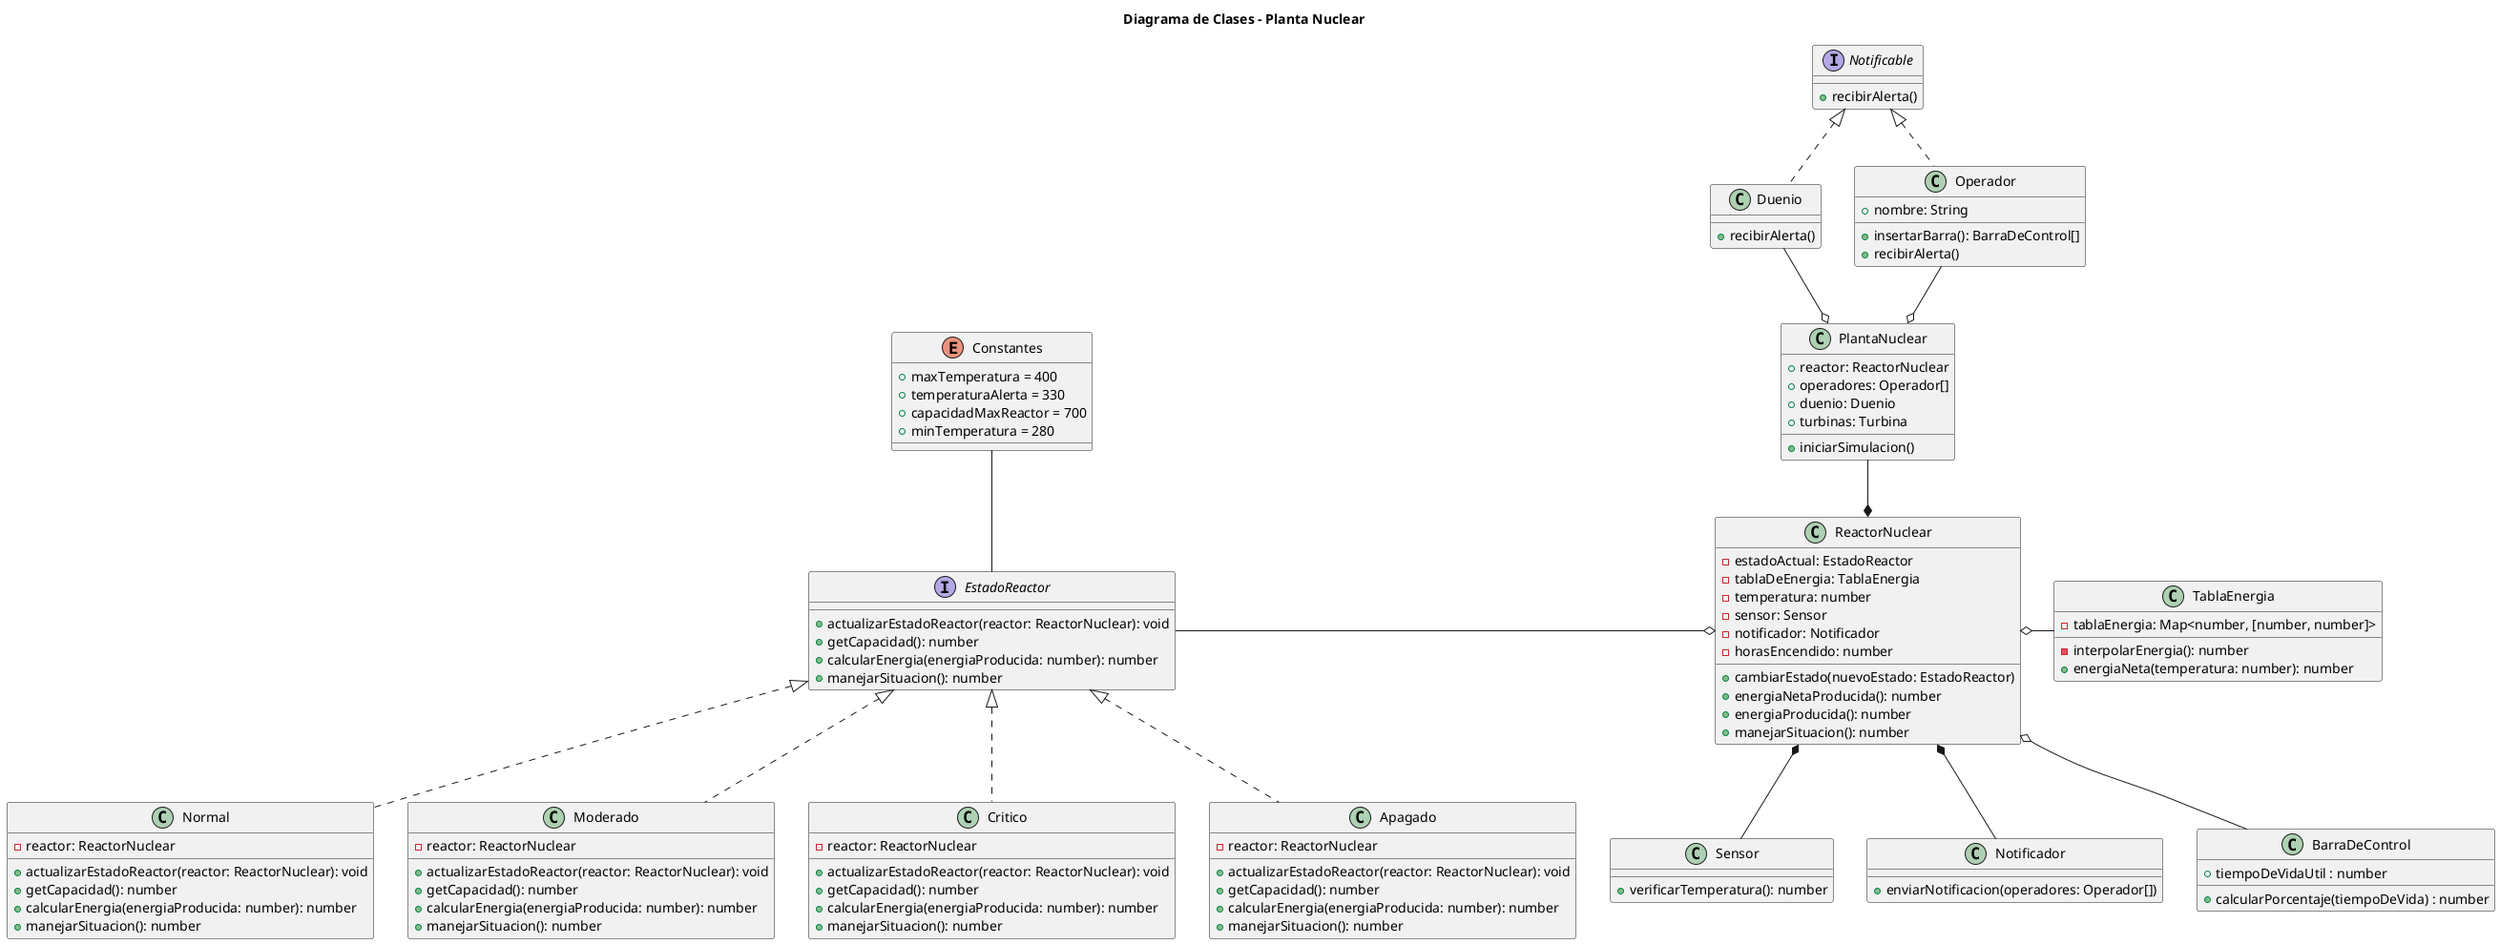 @startuml Planta Nuclear
title Diagrama de Clases - Planta Nuclear

interface Notificable {
    + recibirAlerta()
}

class Duenio implements Notificable {
    + recibirAlerta()
}

class Operador implements Notificable {
    + nombre: String

    + insertarBarra(): BarraDeControl[]
    + recibirAlerta()
}

'class RegistroDeInformacion {}

class PlantaNuclear {
    + reactor: ReactorNuclear
    + operadores: Operador[]
    + duenio: Duenio
    + turbinas: Turbina

    + iniciarSimulacion()
}

class ReactorNuclear {
    - estadoActual: EstadoReactor
    - tablaDeEnergia: TablaEnergia
    - temperatura: number
    - sensor: Sensor
    - notificador: Notificador
    - horasEncendido: number

    + cambiarEstado(nuevoEstado: EstadoReactor)
    + energiaNetaProducida(): number
    + energiaProducida(): number
    + manejarSituacion(): number

    '+ barrasDeControl: BarraDeControl[]
    '+ iniciarReactor()
    '+ pararReactor()
    '+ disminuirTemperatura() 'temperatura - temperatura * %'
}

class Sensor {
    + verificarTemperatura(): number
}

class Notificador {
    + enviarNotificacion(operadores: Operador[])
}

'operador.recibir(reactor)

class BarraDeControl {
    + tiempoDeVidaUtil : number
    
    + calcularPorcentaje(tiempoDeVida) : number
}

class TablaEnergia {
    - tablaEnergia: Map<number, [number, number]>

    - interpolarEnergia(): number
    + energiaNeta(temperatura: number): number
}

Interface EstadoReactor {
    + actualizarEstadoReactor(reactor: ReactorNuclear): void
    + getCapacidad(): number
    + calcularEnergia(energiaProducida: number): number
    + manejarSituacion(): number
}

'class Frio implements Estado {
    '+ getCapacidad(): number
'}

class Normal implements EstadoReactor {
    - reactor: ReactorNuclear
    + actualizarEstadoReactor(reactor: ReactorNuclear): void
    + getCapacidad(): number
    + calcularEnergia(energiaProducida: number): number
    + manejarSituacion(): number
}

class Moderado implements EstadoReactor {
    - reactor: ReactorNuclear
    + actualizarEstadoReactor(reactor: ReactorNuclear): void
    + getCapacidad(): number
    + calcularEnergia(energiaProducida: number): number
    + manejarSituacion(): number
}

class Critico implements EstadoReactor {
    - reactor: ReactorNuclear
    + actualizarEstadoReactor(reactor: ReactorNuclear): void
    + getCapacidad(): number
    + calcularEnergia(energiaProducida: number): number
    + manejarSituacion(): number
}

class Apagado implements EstadoReactor {
    - reactor: ReactorNuclear
    + actualizarEstadoReactor(reactor: ReactorNuclear): void
    + getCapacidad(): number
    + calcularEnergia(energiaProducida: number): number
    + manejarSituacion(): number
}

enum Constantes {
    + maxTemperatura = 400
    + temperaturaAlerta = 330
    + capacidadMaxReactor = 700
    + minTemperatura = 280
}

PlantaNuclear o-u- Operador
PlantaNuclear o-l- Duenio

ReactorNuclear *-u- PlantaNuclear
ReactorNuclear *-- Sensor
ReactorNuclear *-- Notificador
ReactorNuclear o-- BarraDeControl
ReactorNuclear o-l- EstadoReactor
ReactorNuclear o-r- TablaEnergia

Constantes -- EstadoReactor


'Preguntas: ¿Como aumenta la temperatura del reactor? ¿Sola? ¿Lo simulamos?
'Como delegamos las responsabilidades de los Operadores

@enduml
